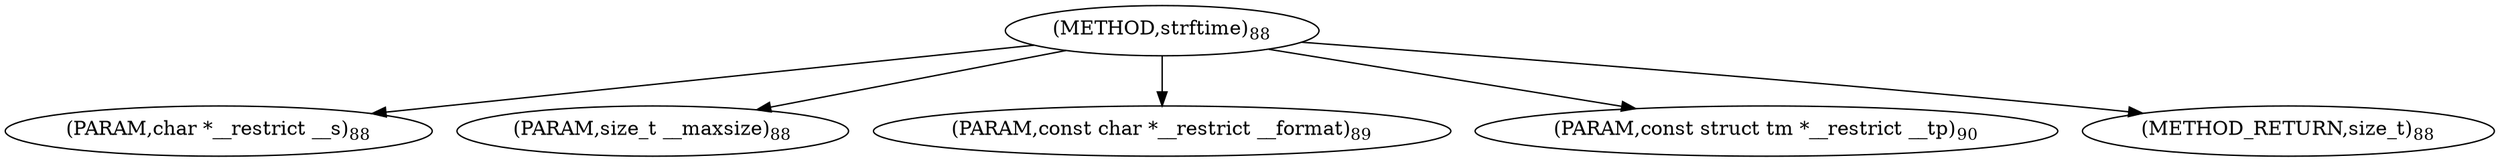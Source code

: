 digraph "strftime" {  
"7901" [label = <(METHOD,strftime)<SUB>88</SUB>> ]
"7902" [label = <(PARAM,char *__restrict __s)<SUB>88</SUB>> ]
"7903" [label = <(PARAM,size_t __maxsize)<SUB>88</SUB>> ]
"7904" [label = <(PARAM,const char *__restrict __format)<SUB>89</SUB>> ]
"7905" [label = <(PARAM,const struct tm *__restrict __tp)<SUB>90</SUB>> ]
"7906" [label = <(METHOD_RETURN,size_t)<SUB>88</SUB>> ]
  "7901" -> "7902" 
  "7901" -> "7903" 
  "7901" -> "7904" 
  "7901" -> "7905" 
  "7901" -> "7906" 
}
